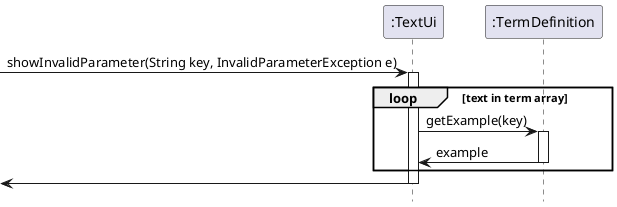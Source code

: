 @startuml
'https://plantuml.com/sequence-diagram
hide footbox
[-> ":TextUi": showInvalidParameter(String key, InvalidParameterException e)
activate ":TextUi"
loop text in term array
    ":TextUi" -> ":TermDefinition": getExample(key)
    activate ":TermDefinition"
    ":TextUi" <- ":TermDefinition": example
    deactivate ":TermDefinition"
end
[<- ":TextUi"
deactivate ":TextUi"
@enduml